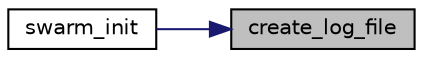 digraph "create_log_file"
{
 // LATEX_PDF_SIZE
  edge [fontname="Helvetica",fontsize="10",labelfontname="Helvetica",labelfontsize="10"];
  node [fontname="Helvetica",fontsize="10",shape=record];
  rankdir="RL";
  Node1 [label="create_log_file",height=0.2,width=0.4,color="black", fillcolor="grey75", style="filled", fontcolor="black",tooltip=" "];
  Node1 -> Node2 [dir="back",color="midnightblue",fontsize="10",style="solid",fontname="Helvetica"];
  Node2 [label="swarm_init",height=0.2,width=0.4,color="black", fillcolor="white", style="filled",URL="$att_rep_8c.html#ac9fc25150ae671d5d5a8f6bec950de95",tooltip=" "];
}
